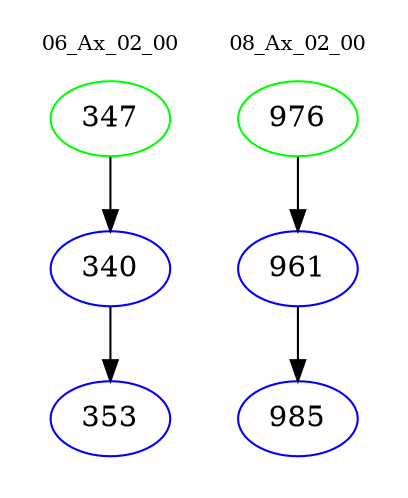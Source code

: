 digraph{
subgraph cluster_0 {
color = white
label = "06_Ax_02_00";
fontsize=10;
T0_347 [label="347", color="green"]
T0_347 -> T0_340 [color="black"]
T0_340 [label="340", color="blue"]
T0_340 -> T0_353 [color="black"]
T0_353 [label="353", color="blue"]
}
subgraph cluster_1 {
color = white
label = "08_Ax_02_00";
fontsize=10;
T1_976 [label="976", color="green"]
T1_976 -> T1_961 [color="black"]
T1_961 [label="961", color="blue"]
T1_961 -> T1_985 [color="black"]
T1_985 [label="985", color="blue"]
}
}

